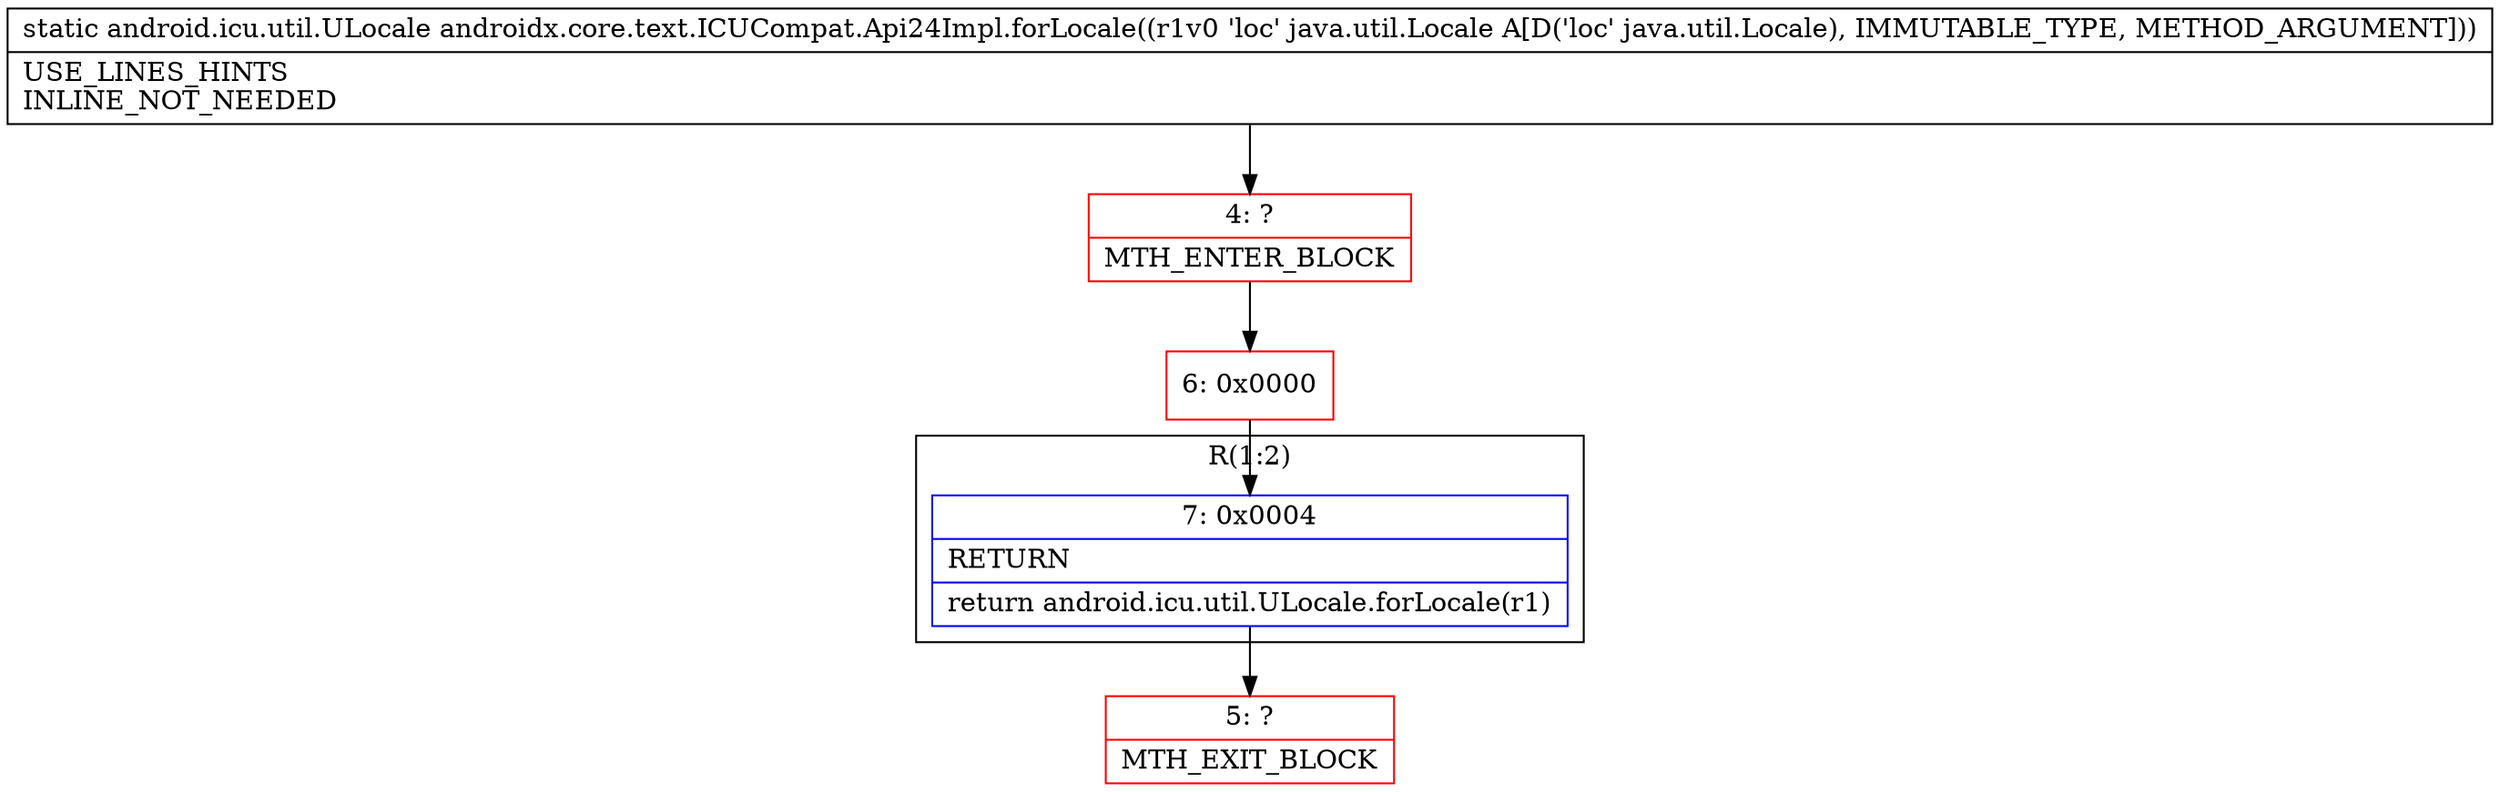 digraph "CFG forandroidx.core.text.ICUCompat.Api24Impl.forLocale(Ljava\/util\/Locale;)Landroid\/icu\/util\/ULocale;" {
subgraph cluster_Region_312179860 {
label = "R(1:2)";
node [shape=record,color=blue];
Node_7 [shape=record,label="{7\:\ 0x0004|RETURN\l|return android.icu.util.ULocale.forLocale(r1)\l}"];
}
Node_4 [shape=record,color=red,label="{4\:\ ?|MTH_ENTER_BLOCK\l}"];
Node_6 [shape=record,color=red,label="{6\:\ 0x0000}"];
Node_5 [shape=record,color=red,label="{5\:\ ?|MTH_EXIT_BLOCK\l}"];
MethodNode[shape=record,label="{static android.icu.util.ULocale androidx.core.text.ICUCompat.Api24Impl.forLocale((r1v0 'loc' java.util.Locale A[D('loc' java.util.Locale), IMMUTABLE_TYPE, METHOD_ARGUMENT]))  | USE_LINES_HINTS\lINLINE_NOT_NEEDED\l}"];
MethodNode -> Node_4;Node_7 -> Node_5;
Node_4 -> Node_6;
Node_6 -> Node_7;
}

